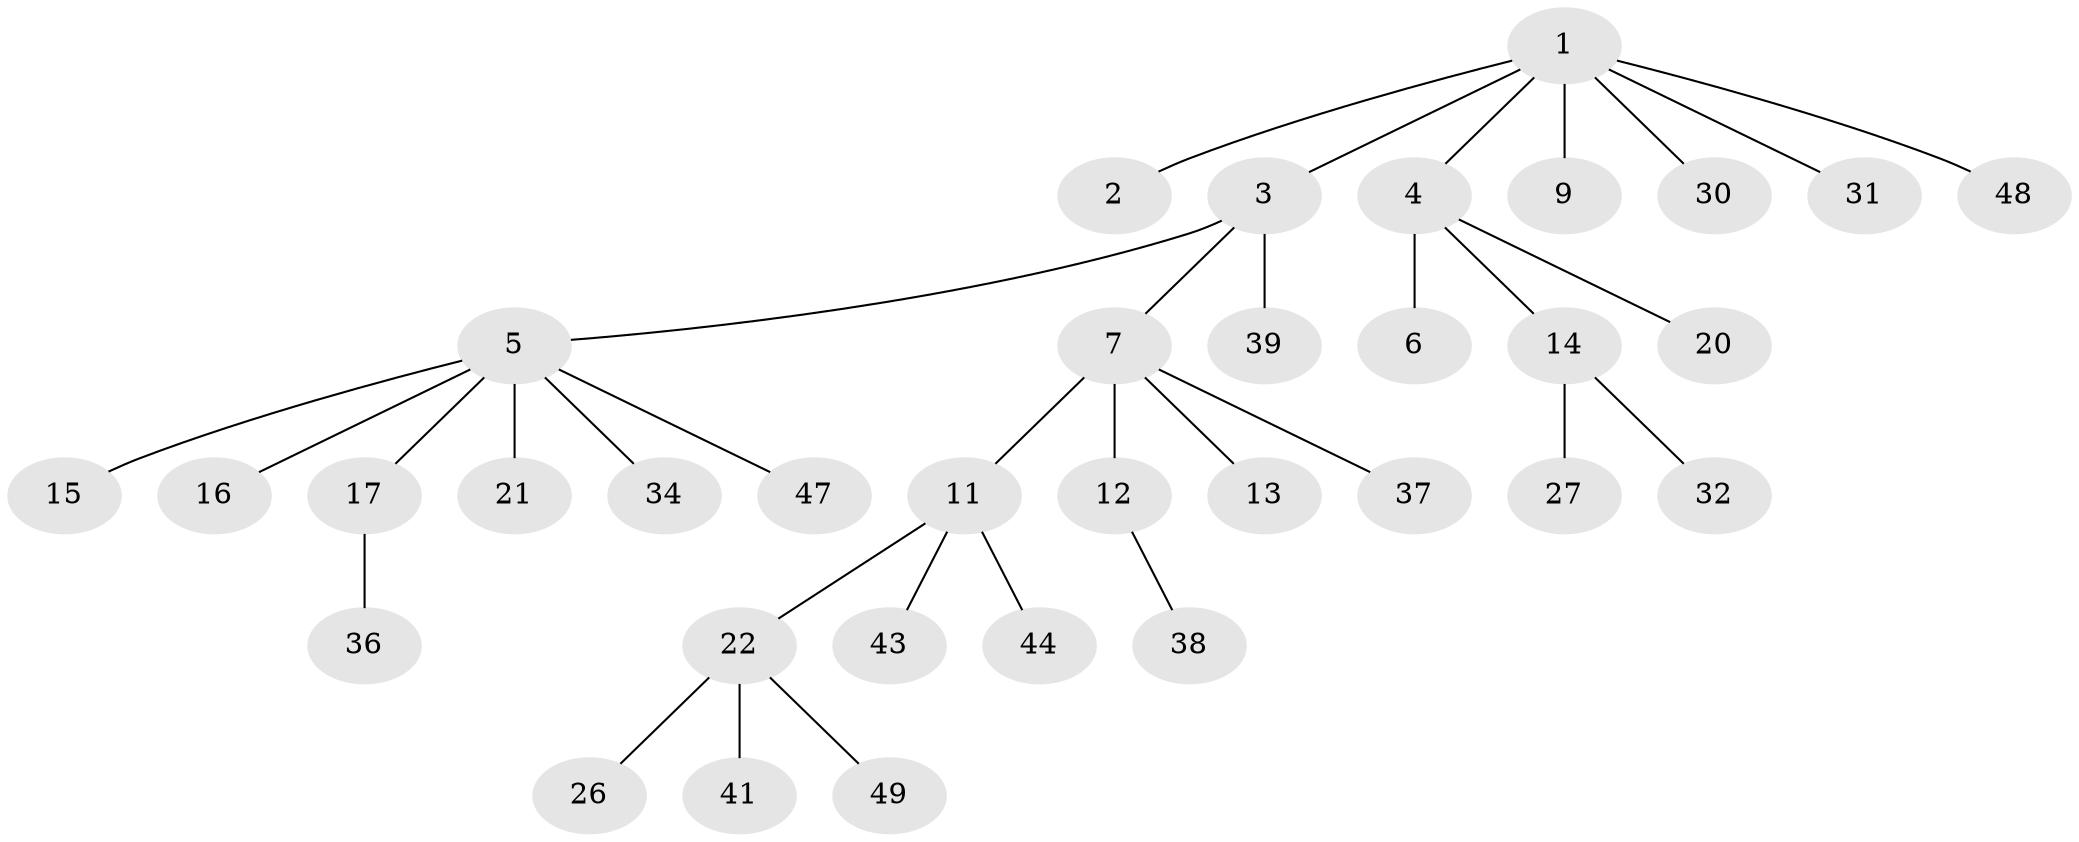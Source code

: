 // original degree distribution, {7: 0.04, 1: 0.54, 4: 0.06, 3: 0.12, 2: 0.22, 5: 0.02}
// Generated by graph-tools (version 1.1) at 2025/42/03/06/25 10:42:03]
// undirected, 34 vertices, 33 edges
graph export_dot {
graph [start="1"]
  node [color=gray90,style=filled];
  1 [super="+42"];
  2;
  3 [super="+25"];
  4 [super="+10"];
  5 [super="+19"];
  6 [super="+24"];
  7 [super="+8"];
  9;
  11 [super="+45"];
  12 [super="+33"];
  13;
  14 [super="+28"];
  15 [super="+35"];
  16;
  17 [super="+18"];
  20;
  21 [super="+29"];
  22 [super="+23"];
  26;
  27;
  30;
  31 [super="+50"];
  32;
  34;
  36;
  37;
  38 [super="+40"];
  39;
  41;
  43;
  44 [super="+46"];
  47;
  48;
  49;
  1 -- 2;
  1 -- 3;
  1 -- 4;
  1 -- 9;
  1 -- 30;
  1 -- 31;
  1 -- 48;
  3 -- 5;
  3 -- 7;
  3 -- 39;
  4 -- 6;
  4 -- 20;
  4 -- 14;
  5 -- 15;
  5 -- 16;
  5 -- 17;
  5 -- 21;
  5 -- 34;
  5 -- 47;
  7 -- 37;
  7 -- 11;
  7 -- 12;
  7 -- 13;
  11 -- 22;
  11 -- 43;
  11 -- 44;
  12 -- 38;
  14 -- 27;
  14 -- 32;
  17 -- 36;
  22 -- 41;
  22 -- 49;
  22 -- 26;
}
